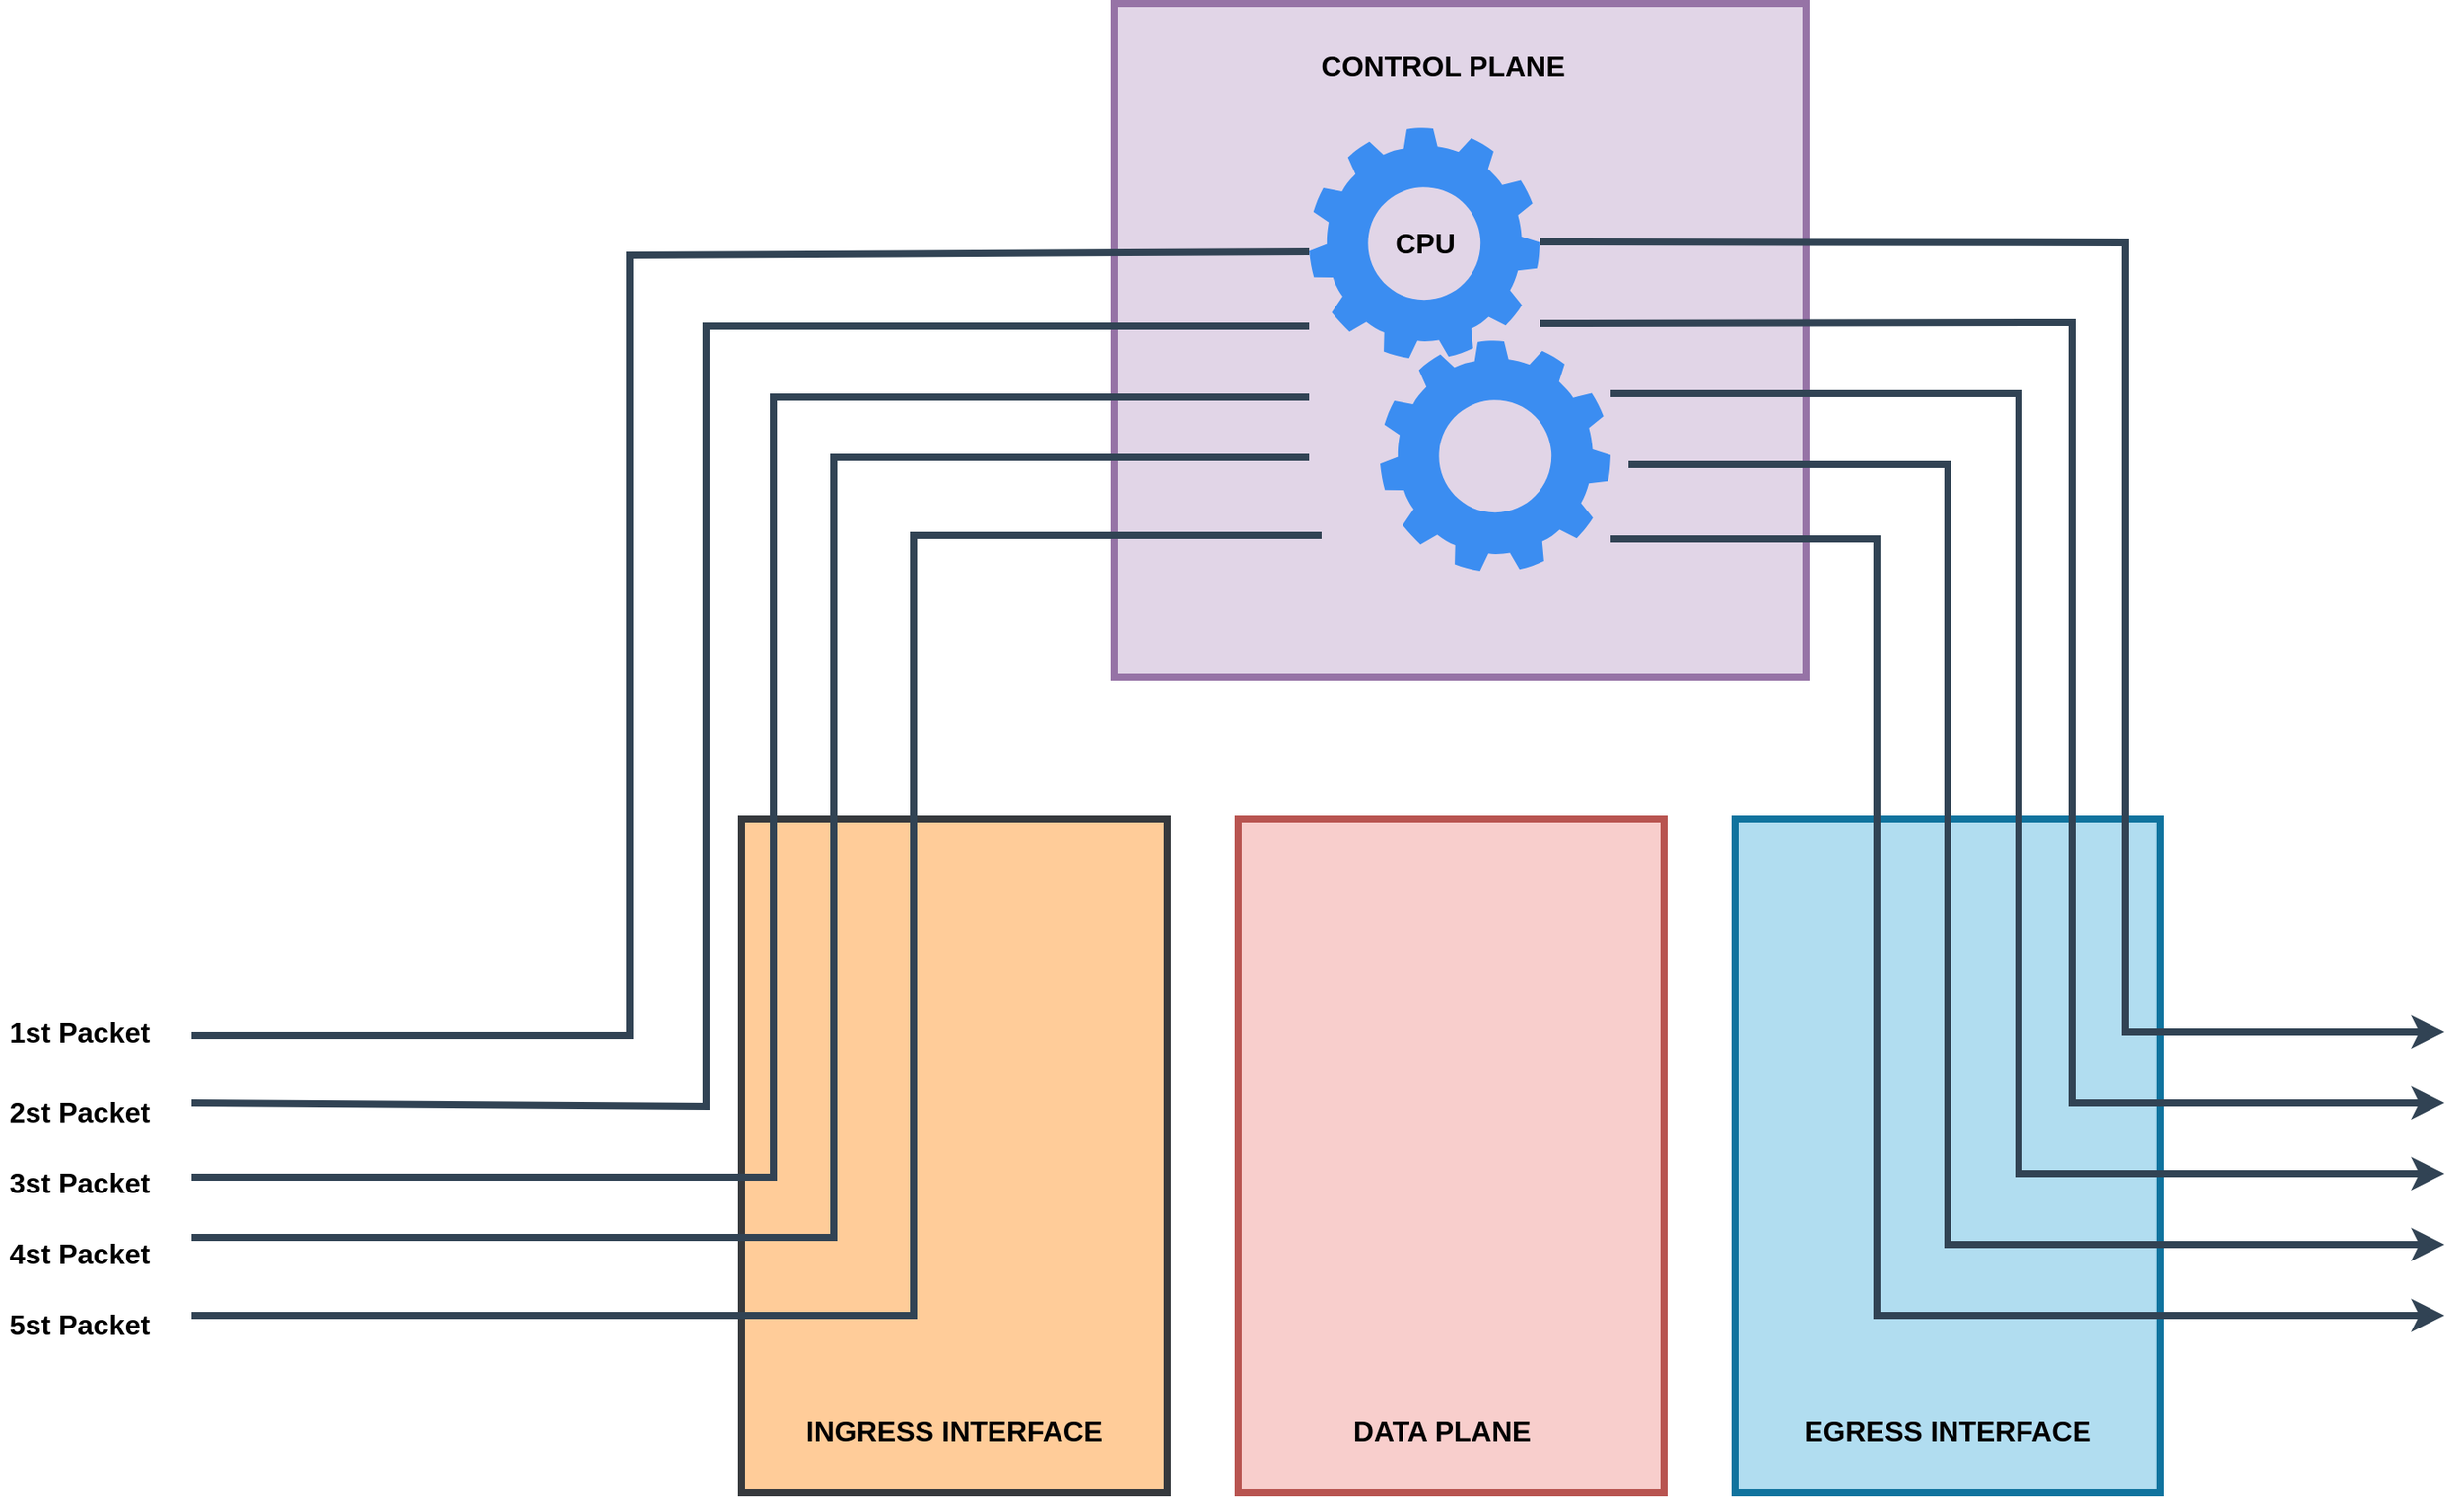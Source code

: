 <mxfile version="22.1.16" type="device">
  <diagram name="Página-1" id="BhKrLDPPHp8U7ivRgvxK">
    <mxGraphModel dx="2021" dy="716" grid="1" gridSize="10" guides="1" tooltips="1" connect="1" arrows="1" fold="1" page="1" pageScale="1" pageWidth="827" pageHeight="1169" math="0" shadow="0">
      <root>
        <mxCell id="0" />
        <mxCell id="1" parent="0" />
        <mxCell id="GgLBsfc6LlLgvcI9qvlO-6" value="" style="rounded=0;whiteSpace=wrap;html=1;strokeWidth=4;fillColor=#e1d5e7;strokeColor=#9673a6;" vertex="1" parent="1">
          <mxGeometry x="170" y="20" width="390" height="380" as="geometry" />
        </mxCell>
        <mxCell id="GgLBsfc6LlLgvcI9qvlO-3" value="" style="sketch=0;html=1;aspect=fixed;strokeColor=none;shadow=0;fillColor=#3B8DF1;verticalAlign=top;labelPosition=center;verticalLabelPosition=bottom;shape=mxgraph.gcp2.gear" vertex="1" parent="1">
          <mxGeometry x="280" y="90" width="130" height="130" as="geometry" />
        </mxCell>
        <mxCell id="GgLBsfc6LlLgvcI9qvlO-4" value="CPU" style="text;html=1;align=center;verticalAlign=middle;resizable=0;points=[];autosize=1;strokeColor=none;fillColor=none;fontStyle=1;fontSize=16;" vertex="1" parent="1">
          <mxGeometry x="315" y="140" width="60" height="30" as="geometry" />
        </mxCell>
        <mxCell id="GgLBsfc6LlLgvcI9qvlO-5" value="" style="sketch=0;html=1;aspect=fixed;strokeColor=none;shadow=0;fillColor=#3B8DF1;verticalAlign=top;labelPosition=center;verticalLabelPosition=bottom;shape=mxgraph.gcp2.gear" vertex="1" parent="1">
          <mxGeometry x="320" y="210" width="130" height="130" as="geometry" />
        </mxCell>
        <mxCell id="GgLBsfc6LlLgvcI9qvlO-7" value="CONTROL PLANE" style="text;html=1;align=center;verticalAlign=middle;resizable=0;points=[];autosize=1;strokeColor=none;fillColor=none;fontStyle=1;fontSize=16;" vertex="1" parent="1">
          <mxGeometry x="275" y="40" width="160" height="30" as="geometry" />
        </mxCell>
        <mxCell id="GgLBsfc6LlLgvcI9qvlO-8" value="" style="rounded=0;whiteSpace=wrap;html=1;strokeWidth=4;fillColor=#ffcc99;strokeColor=#36393d;" vertex="1" parent="1">
          <mxGeometry x="-40" y="480" width="240" height="380" as="geometry" />
        </mxCell>
        <mxCell id="GgLBsfc6LlLgvcI9qvlO-9" value="" style="rounded=0;whiteSpace=wrap;html=1;strokeWidth=4;fillColor=#f8cecc;strokeColor=#b85450;" vertex="1" parent="1">
          <mxGeometry x="240" y="480" width="240" height="380" as="geometry" />
        </mxCell>
        <mxCell id="GgLBsfc6LlLgvcI9qvlO-10" value="" style="rounded=0;whiteSpace=wrap;html=1;strokeWidth=4;fillColor=#b1ddf0;strokeColor=#10739e;" vertex="1" parent="1">
          <mxGeometry x="520" y="480" width="240" height="380" as="geometry" />
        </mxCell>
        <mxCell id="GgLBsfc6LlLgvcI9qvlO-11" value="" style="endArrow=none;html=1;rounded=0;strokeWidth=4;endFill=0;fillColor=#647687;strokeColor=#314354;" edge="1" parent="1">
          <mxGeometry width="50" height="50" relative="1" as="geometry">
            <mxPoint x="287" y="320" as="sourcePoint" />
            <mxPoint x="-350" y="760" as="targetPoint" />
            <Array as="points">
              <mxPoint x="57" y="320" />
              <mxPoint x="57" y="760" />
            </Array>
          </mxGeometry>
        </mxCell>
        <mxCell id="GgLBsfc6LlLgvcI9qvlO-12" value="" style="endArrow=none;html=1;rounded=0;strokeWidth=4;endFill=0;fillColor=#647687;strokeColor=#314354;" edge="1" parent="1">
          <mxGeometry width="50" height="50" relative="1" as="geometry">
            <mxPoint x="280" y="276" as="sourcePoint" />
            <mxPoint x="-350" y="716" as="targetPoint" />
            <Array as="points">
              <mxPoint x="12" y="276" />
              <mxPoint x="12" y="716" />
            </Array>
          </mxGeometry>
        </mxCell>
        <mxCell id="GgLBsfc6LlLgvcI9qvlO-13" value="" style="endArrow=none;html=1;rounded=0;strokeWidth=4;endFill=0;fillColor=#647687;strokeColor=#314354;" edge="1" parent="1">
          <mxGeometry width="50" height="50" relative="1" as="geometry">
            <mxPoint x="280" y="242" as="sourcePoint" />
            <mxPoint x="-350" y="682" as="targetPoint" />
            <Array as="points">
              <mxPoint x="-22" y="242" />
              <mxPoint x="-22" y="682" />
            </Array>
          </mxGeometry>
        </mxCell>
        <mxCell id="GgLBsfc6LlLgvcI9qvlO-14" value="" style="endArrow=none;html=1;rounded=0;strokeWidth=4;endFill=0;fillColor=#647687;strokeColor=#314354;" edge="1" parent="1">
          <mxGeometry width="50" height="50" relative="1" as="geometry">
            <mxPoint x="280" y="202" as="sourcePoint" />
            <mxPoint x="-350" y="640" as="targetPoint" />
            <Array as="points">
              <mxPoint x="-60" y="202" />
              <mxPoint x="-60" y="642" />
            </Array>
          </mxGeometry>
        </mxCell>
        <mxCell id="GgLBsfc6LlLgvcI9qvlO-15" value="" style="endArrow=none;html=1;rounded=0;strokeWidth=4;endFill=0;fillColor=#647687;strokeColor=#314354;" edge="1" parent="1">
          <mxGeometry width="50" height="50" relative="1" as="geometry">
            <mxPoint x="280" y="160" as="sourcePoint" />
            <mxPoint x="-350" y="602" as="targetPoint" />
            <Array as="points">
              <mxPoint x="-103" y="162" />
              <mxPoint x="-103" y="602" />
            </Array>
          </mxGeometry>
        </mxCell>
        <mxCell id="GgLBsfc6LlLgvcI9qvlO-22" value="" style="endArrow=classic;html=1;rounded=0;fillColor=#647687;strokeColor=#314354;strokeWidth=4;" edge="1" parent="1">
          <mxGeometry width="50" height="50" relative="1" as="geometry">
            <mxPoint x="410" y="154.5" as="sourcePoint" />
            <mxPoint x="920" y="600" as="targetPoint" />
            <Array as="points">
              <mxPoint x="740" y="155" />
              <mxPoint x="740" y="600" />
            </Array>
          </mxGeometry>
        </mxCell>
        <mxCell id="GgLBsfc6LlLgvcI9qvlO-23" value="" style="endArrow=classic;html=1;rounded=0;fillColor=#647687;strokeColor=#314354;strokeWidth=4;" edge="1" parent="1">
          <mxGeometry width="50" height="50" relative="1" as="geometry">
            <mxPoint x="410" y="200.5" as="sourcePoint" />
            <mxPoint x="920" y="640" as="targetPoint" />
            <Array as="points">
              <mxPoint x="710" y="200" />
              <mxPoint x="710" y="640" />
            </Array>
          </mxGeometry>
        </mxCell>
        <mxCell id="GgLBsfc6LlLgvcI9qvlO-24" value="" style="endArrow=classic;html=1;rounded=0;fillColor=#647687;strokeColor=#314354;strokeWidth=4;" edge="1" parent="1">
          <mxGeometry width="50" height="50" relative="1" as="geometry">
            <mxPoint x="450" y="240" as="sourcePoint" />
            <mxPoint x="920" y="680" as="targetPoint" />
            <Array as="points">
              <mxPoint x="680" y="240" />
              <mxPoint x="680" y="680" />
            </Array>
          </mxGeometry>
        </mxCell>
        <mxCell id="GgLBsfc6LlLgvcI9qvlO-25" value="" style="endArrow=classic;html=1;rounded=0;fillColor=#647687;strokeColor=#314354;strokeWidth=4;" edge="1" parent="1">
          <mxGeometry width="50" height="50" relative="1" as="geometry">
            <mxPoint x="460" y="280" as="sourcePoint" />
            <mxPoint x="920" y="720" as="targetPoint" />
            <Array as="points">
              <mxPoint x="640" y="280" />
              <mxPoint x="640" y="720" />
            </Array>
          </mxGeometry>
        </mxCell>
        <mxCell id="GgLBsfc6LlLgvcI9qvlO-26" value="" style="endArrow=classic;html=1;rounded=0;fillColor=#647687;strokeColor=#314354;strokeWidth=4;" edge="1" parent="1">
          <mxGeometry width="50" height="50" relative="1" as="geometry">
            <mxPoint x="450" y="322" as="sourcePoint" />
            <mxPoint x="920" y="760" as="targetPoint" />
            <Array as="points">
              <mxPoint x="600" y="322" />
              <mxPoint x="600" y="760" />
            </Array>
          </mxGeometry>
        </mxCell>
        <mxCell id="GgLBsfc6LlLgvcI9qvlO-27" value="INGRESS INTERFACE" style="text;html=1;strokeColor=none;fillColor=none;align=center;verticalAlign=middle;whiteSpace=wrap;rounded=0;strokeWidth=5;fontSize=16;fontStyle=1" vertex="1" parent="1">
          <mxGeometry x="-10" y="810" width="180" height="30" as="geometry" />
        </mxCell>
        <mxCell id="GgLBsfc6LlLgvcI9qvlO-29" value="DATA PLANE" style="text;html=1;strokeColor=none;fillColor=none;align=center;verticalAlign=middle;whiteSpace=wrap;rounded=0;strokeWidth=5;fontSize=16;fontStyle=1" vertex="1" parent="1">
          <mxGeometry x="265" y="810" width="180" height="30" as="geometry" />
        </mxCell>
        <mxCell id="GgLBsfc6LlLgvcI9qvlO-30" value="EGRESS INTERFACE" style="text;html=1;strokeColor=none;fillColor=none;align=center;verticalAlign=middle;whiteSpace=wrap;rounded=0;strokeWidth=5;fontSize=16;fontStyle=1" vertex="1" parent="1">
          <mxGeometry x="550" y="810" width="180" height="30" as="geometry" />
        </mxCell>
        <mxCell id="GgLBsfc6LlLgvcI9qvlO-31" value="1st Packet" style="text;html=1;strokeColor=none;fillColor=none;align=center;verticalAlign=middle;whiteSpace=wrap;rounded=0;strokeWidth=5;fontSize=16;fontStyle=1" vertex="1" parent="1">
          <mxGeometry x="-458" y="585" width="90" height="30" as="geometry" />
        </mxCell>
        <mxCell id="GgLBsfc6LlLgvcI9qvlO-32" value="2st Packet" style="text;html=1;strokeColor=none;fillColor=none;align=center;verticalAlign=middle;whiteSpace=wrap;rounded=0;strokeWidth=5;fontSize=16;fontStyle=1" vertex="1" parent="1">
          <mxGeometry x="-458" y="630" width="90" height="30" as="geometry" />
        </mxCell>
        <mxCell id="GgLBsfc6LlLgvcI9qvlO-33" value="3st Packet" style="text;html=1;strokeColor=none;fillColor=none;align=center;verticalAlign=middle;whiteSpace=wrap;rounded=0;strokeWidth=5;fontSize=16;fontStyle=1" vertex="1" parent="1">
          <mxGeometry x="-458" y="670" width="90" height="30" as="geometry" />
        </mxCell>
        <mxCell id="GgLBsfc6LlLgvcI9qvlO-34" value="4st Packet" style="text;html=1;strokeColor=none;fillColor=none;align=center;verticalAlign=middle;whiteSpace=wrap;rounded=0;strokeWidth=5;fontSize=16;fontStyle=1" vertex="1" parent="1">
          <mxGeometry x="-458" y="710" width="90" height="30" as="geometry" />
        </mxCell>
        <mxCell id="GgLBsfc6LlLgvcI9qvlO-35" value="5st Packet" style="text;html=1;strokeColor=none;fillColor=none;align=center;verticalAlign=middle;whiteSpace=wrap;rounded=0;strokeWidth=5;fontSize=16;fontStyle=1" vertex="1" parent="1">
          <mxGeometry x="-458" y="750" width="90" height="30" as="geometry" />
        </mxCell>
      </root>
    </mxGraphModel>
  </diagram>
</mxfile>
